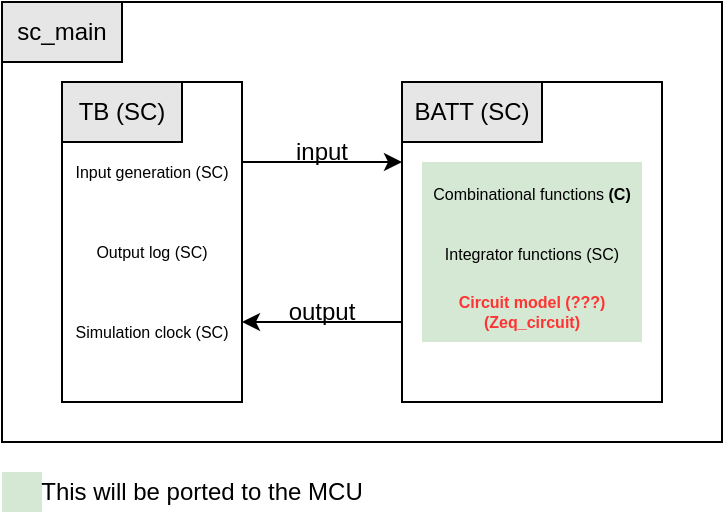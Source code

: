 <mxfile version="22.0.2" type="device">
  <diagram name="Pagina-1" id="JixKTYv2JZQ_Qk85dHQe">
    <mxGraphModel dx="574" dy="313" grid="1" gridSize="10" guides="1" tooltips="1" connect="1" arrows="1" fold="1" page="1" pageScale="1" pageWidth="827" pageHeight="1169" math="0" shadow="0">
      <root>
        <mxCell id="0" />
        <mxCell id="1" parent="0" />
        <mxCell id="UVs8akoaALRGwhurHnQT-13" value="" style="whiteSpace=wrap;html=1;" vertex="1" parent="1">
          <mxGeometry x="40" y="40" width="360" height="220" as="geometry" />
        </mxCell>
        <mxCell id="UVs8akoaALRGwhurHnQT-1" value="" style="whiteSpace=wrap;html=1;" vertex="1" parent="1">
          <mxGeometry x="70" y="80" width="90" height="160" as="geometry" />
        </mxCell>
        <mxCell id="UVs8akoaALRGwhurHnQT-2" value="TB (SC)" style="text;html=1;strokeColor=default;fillColor=#E6E6E6;align=center;verticalAlign=middle;whiteSpace=wrap;rounded=0;" vertex="1" parent="1">
          <mxGeometry x="70" y="80" width="60" height="30" as="geometry" />
        </mxCell>
        <mxCell id="UVs8akoaALRGwhurHnQT-3" value="" style="whiteSpace=wrap;html=1;" vertex="1" parent="1">
          <mxGeometry x="240" y="80" width="130" height="160" as="geometry" />
        </mxCell>
        <mxCell id="UVs8akoaALRGwhurHnQT-4" value="BATT (SC)" style="text;html=1;strokeColor=default;fillColor=#E6E6E6;align=center;verticalAlign=middle;whiteSpace=wrap;rounded=0;" vertex="1" parent="1">
          <mxGeometry x="240" y="80" width="70" height="30" as="geometry" />
        </mxCell>
        <mxCell id="UVs8akoaALRGwhurHnQT-5" value="" style="endArrow=classic;html=1;rounded=0;exitX=1;exitY=0.25;exitDx=0;exitDy=0;entryX=0;entryY=0.25;entryDx=0;entryDy=0;" edge="1" parent="1" source="UVs8akoaALRGwhurHnQT-1" target="UVs8akoaALRGwhurHnQT-3">
          <mxGeometry width="50" height="50" relative="1" as="geometry">
            <mxPoint x="170" y="150" as="sourcePoint" />
            <mxPoint x="220" y="100" as="targetPoint" />
          </mxGeometry>
        </mxCell>
        <mxCell id="UVs8akoaALRGwhurHnQT-7" value="" style="endArrow=classic;html=1;rounded=0;entryX=1;entryY=0.75;entryDx=0;entryDy=0;exitX=0;exitY=0.75;exitDx=0;exitDy=0;" edge="1" parent="1" source="UVs8akoaALRGwhurHnQT-3" target="UVs8akoaALRGwhurHnQT-1">
          <mxGeometry width="50" height="50" relative="1" as="geometry">
            <mxPoint x="240" y="180" as="sourcePoint" />
            <mxPoint x="290" y="130" as="targetPoint" />
          </mxGeometry>
        </mxCell>
        <mxCell id="UVs8akoaALRGwhurHnQT-8" value="input" style="text;html=1;strokeColor=none;fillColor=none;align=center;verticalAlign=middle;whiteSpace=wrap;rounded=0;" vertex="1" parent="1">
          <mxGeometry x="170" y="100" width="60" height="30" as="geometry" />
        </mxCell>
        <mxCell id="UVs8akoaALRGwhurHnQT-9" value="output" style="text;html=1;strokeColor=none;fillColor=none;align=center;verticalAlign=middle;whiteSpace=wrap;rounded=0;" vertex="1" parent="1">
          <mxGeometry x="170" y="180" width="60" height="30" as="geometry" />
        </mxCell>
        <mxCell id="UVs8akoaALRGwhurHnQT-11" value="Input generation (SC)" style="text;html=1;strokeColor=none;fillColor=none;align=center;verticalAlign=middle;whiteSpace=wrap;rounded=0;fontSize=8;" vertex="1" parent="1">
          <mxGeometry x="75" y="110" width="80" height="30" as="geometry" />
        </mxCell>
        <mxCell id="UVs8akoaALRGwhurHnQT-12" value="Output log (SC)" style="text;html=1;strokeColor=none;fillColor=none;align=center;verticalAlign=middle;whiteSpace=wrap;rounded=0;fontSize=8;" vertex="1" parent="1">
          <mxGeometry x="75" y="150" width="80" height="30" as="geometry" />
        </mxCell>
        <mxCell id="UVs8akoaALRGwhurHnQT-14" value="sc_main" style="text;html=1;strokeColor=default;fillColor=#E6E6E6;align=center;verticalAlign=middle;whiteSpace=wrap;rounded=0;" vertex="1" parent="1">
          <mxGeometry x="40" y="40" width="60" height="30" as="geometry" />
        </mxCell>
        <mxCell id="UVs8akoaALRGwhurHnQT-16" value="Simulation clock (SC)" style="text;html=1;strokeColor=none;fillColor=none;align=center;verticalAlign=middle;whiteSpace=wrap;rounded=0;fontSize=8;" vertex="1" parent="1">
          <mxGeometry x="75" y="190" width="80" height="30" as="geometry" />
        </mxCell>
        <mxCell id="UVs8akoaALRGwhurHnQT-18" value="&lt;font style=&quot;font-size: 8px;&quot;&gt;Combinational functions &lt;b&gt;(C)&lt;/b&gt;&lt;/font&gt;" style="text;html=1;strokeColor=none;fillColor=#d5e8d4;align=center;verticalAlign=middle;whiteSpace=wrap;rounded=0;" vertex="1" parent="1">
          <mxGeometry x="250" y="120" width="110" height="30" as="geometry" />
        </mxCell>
        <mxCell id="UVs8akoaALRGwhurHnQT-19" value="&lt;font style=&quot;font-size: 8px;&quot;&gt;Integrator functions (SC)&lt;/font&gt;" style="text;html=1;strokeColor=none;fillColor=#d5e8d4;align=center;verticalAlign=middle;whiteSpace=wrap;rounded=0;" vertex="1" parent="1">
          <mxGeometry x="250" y="150" width="110" height="30" as="geometry" />
        </mxCell>
        <mxCell id="UVs8akoaALRGwhurHnQT-20" value="&lt;font style=&quot;font-size: 8px;&quot;&gt;Circuit model (???)&lt;br&gt;(Zeq_circuit)&lt;br&gt;&lt;/font&gt;" style="text;html=1;strokeColor=none;fillColor=#d5e8d4;align=center;verticalAlign=middle;whiteSpace=wrap;rounded=0;fontStyle=1;fontSize=8;fontColor=#FF3333;" vertex="1" parent="1">
          <mxGeometry x="250" y="180" width="110" height="30" as="geometry" />
        </mxCell>
        <mxCell id="UVs8akoaALRGwhurHnQT-22" value="" style="whiteSpace=wrap;html=1;aspect=fixed;fillColor=#d5e8d4;strokeColor=none;" vertex="1" parent="1">
          <mxGeometry x="40" y="275" width="20" height="20" as="geometry" />
        </mxCell>
        <mxCell id="UVs8akoaALRGwhurHnQT-23" value="This will be ported to the MCU" style="text;html=1;strokeColor=none;fillColor=none;align=center;verticalAlign=middle;whiteSpace=wrap;rounded=0;" vertex="1" parent="1">
          <mxGeometry x="50" y="270" width="180" height="30" as="geometry" />
        </mxCell>
      </root>
    </mxGraphModel>
  </diagram>
</mxfile>
